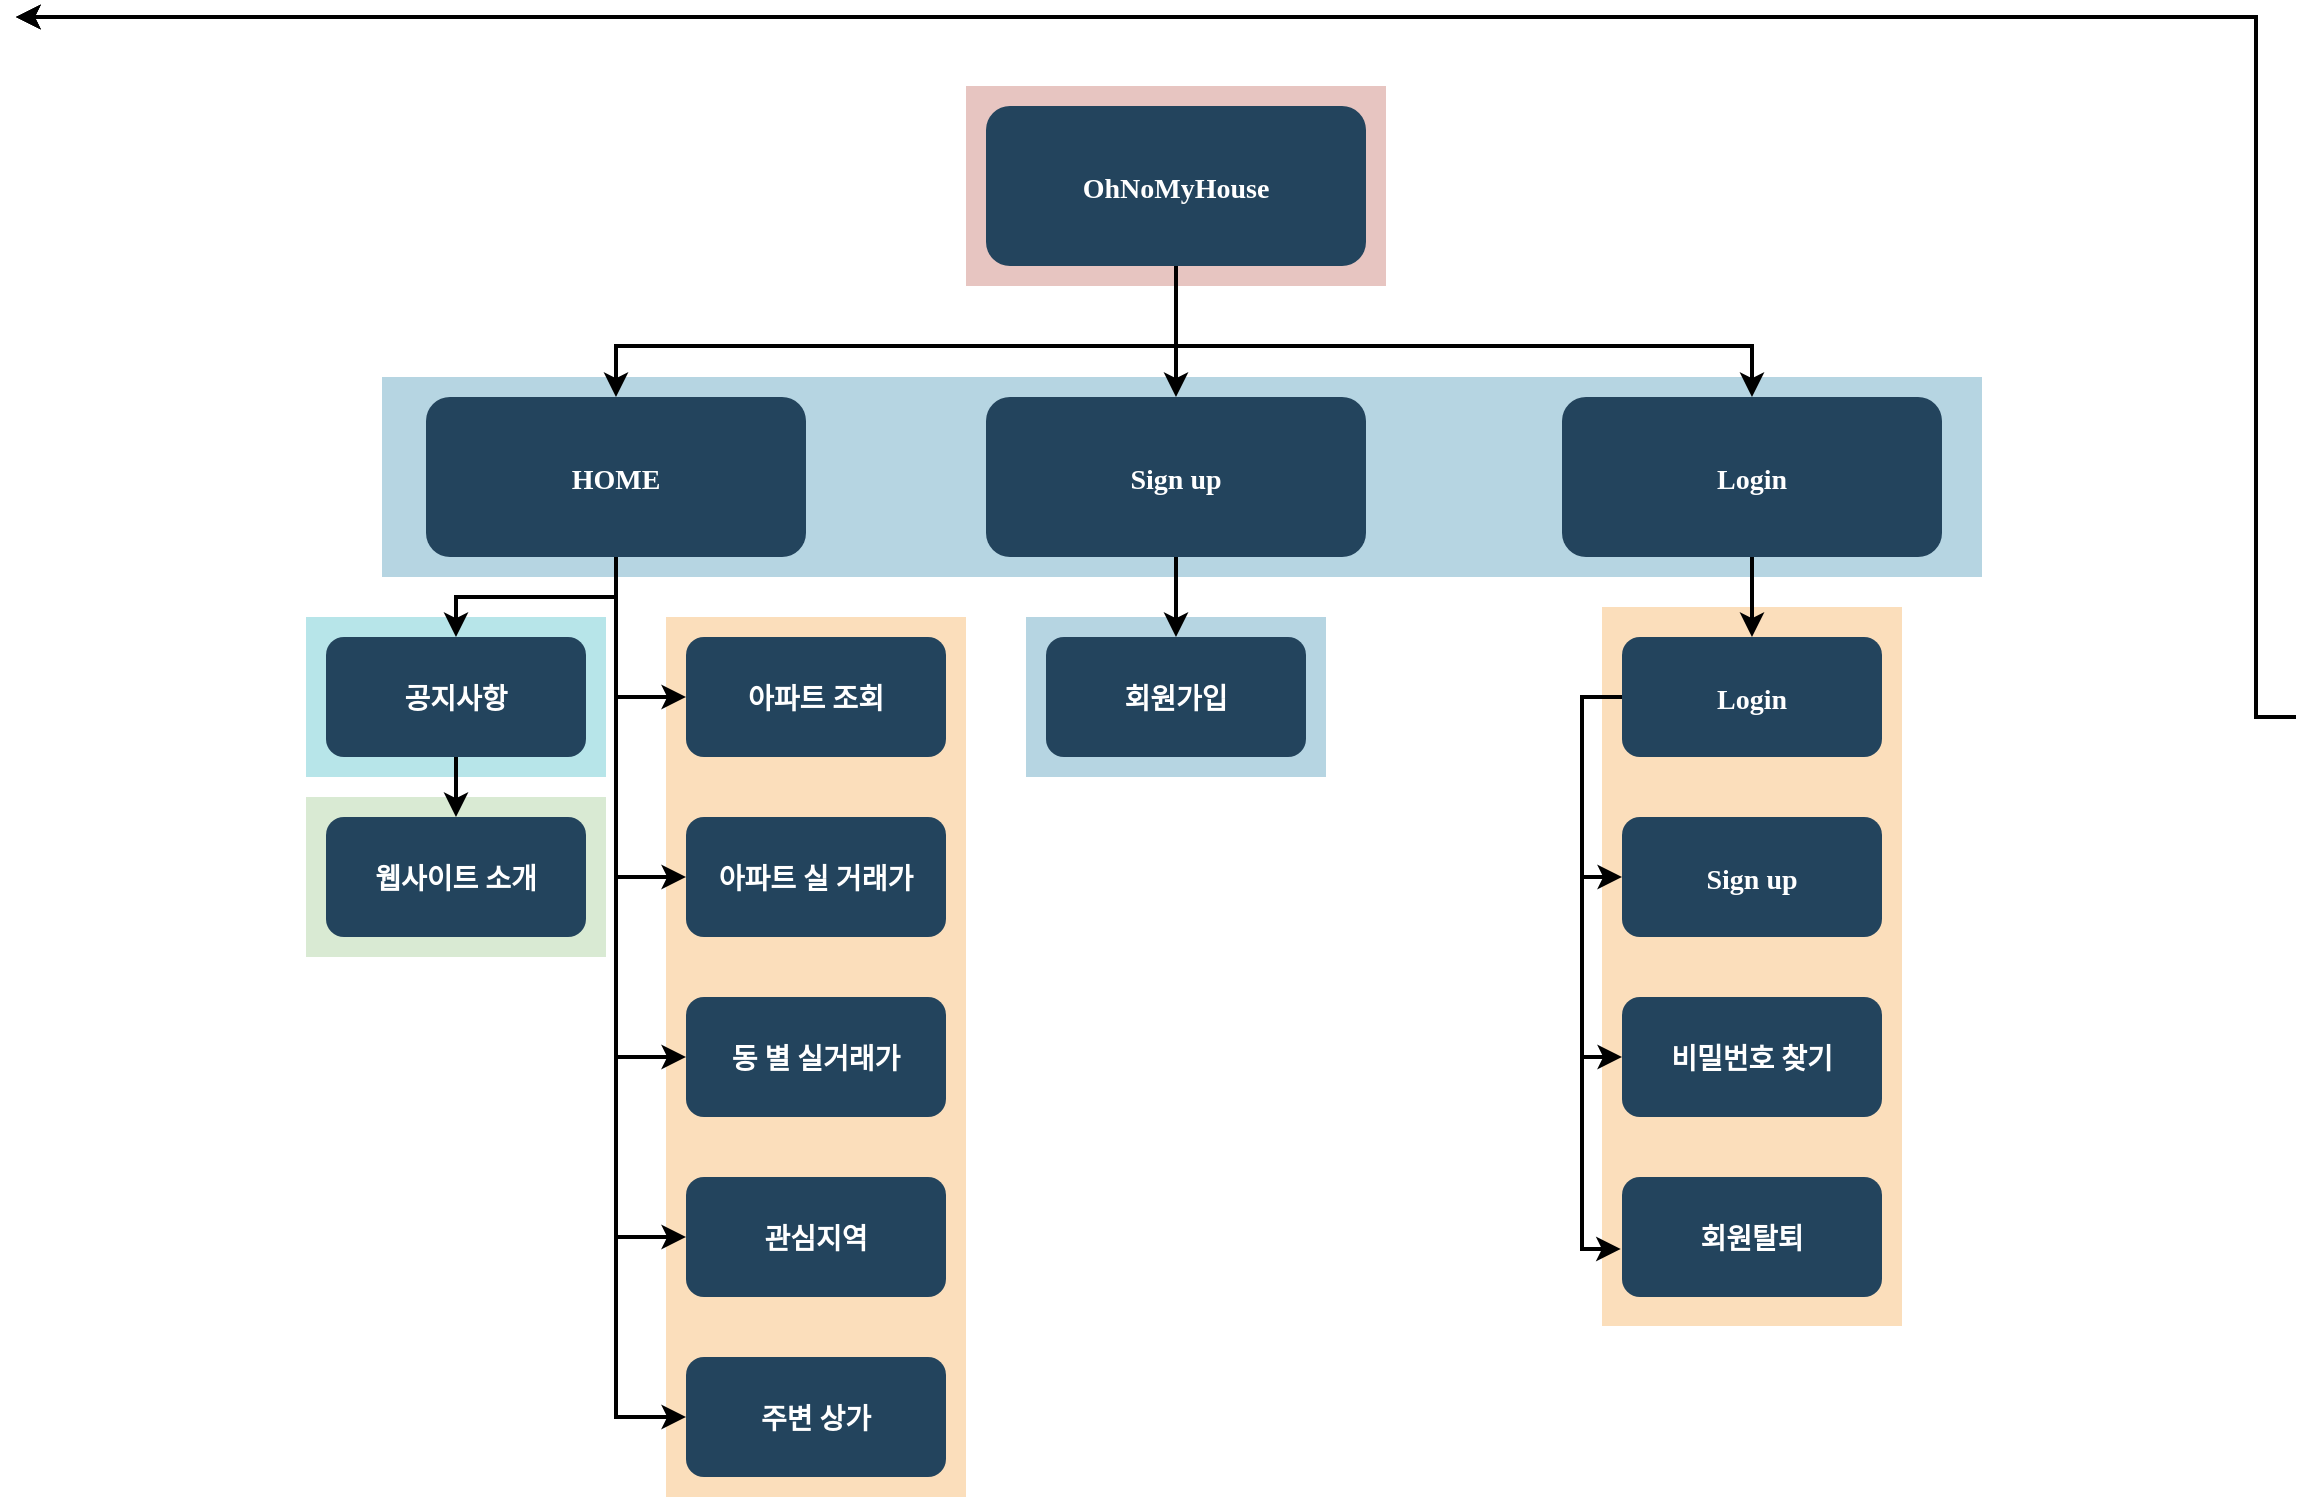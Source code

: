 <mxfile version="17.1.2" type="device"><diagram name="Page-1" id="2c0d36ab-eaac-3732-788b-9136903baeff"><mxGraphModel dx="1807" dy="1056" grid="1" gridSize="10" guides="1" tooltips="1" connect="1" arrows="1" fold="1" page="1" pageScale="1.5" pageWidth="1169" pageHeight="827" background="none" math="0" shadow="0"><root><mxCell id="0"/><mxCell id="1" parent="0"/><mxCell id="123" value="" style="fillColor=#AE4132;strokeColor=none;opacity=30;" parent="1" vertex="1"><mxGeometry x="552" y="170.0" width="210" height="100.0" as="geometry"/></mxCell><mxCell id="122" value="" style="fillColor=#10739E;strokeColor=none;opacity=30;" parent="1" vertex="1"><mxGeometry x="260" y="315.5" width="800" height="100" as="geometry"/></mxCell><mxCell id="119" value="" style="fillColor=#F2931E;strokeColor=none;opacity=30;" parent="1" vertex="1"><mxGeometry x="870" y="430.5" width="150" height="359.5" as="geometry"/></mxCell><mxCell id="118" value="" style="fillColor=#F2931E;strokeColor=none;opacity=30;" parent="1" vertex="1"><mxGeometry x="402.0" y="435.5" width="150.0" height="440.0" as="geometry"/></mxCell><mxCell id="112" value="" style="fillColor=#10739E;strokeColor=none;opacity=30;" parent="1" vertex="1"><mxGeometry x="582" y="435.5" width="150" height="80" as="geometry"/></mxCell><mxCell id="111" value="" style="fillColor=#D9EAD3;strokeColor=none" parent="1" vertex="1"><mxGeometry x="222" y="525.5" width="150" height="80" as="geometry"/></mxCell><mxCell id="108" value="" style="fillColor=#12AAB5;strokeColor=none;opacity=30;" parent="1" vertex="1"><mxGeometry x="222" y="435.5" width="150" height="80" as="geometry"/></mxCell><mxCell id="2" value="OhNoMyHouse" style="rounded=1;fillColor=#23445D;gradientColor=none;strokeColor=none;fontColor=#FFFFFF;fontStyle=1;fontFamily=Tahoma;fontSize=14" parent="1" vertex="1"><mxGeometry x="562" y="180" width="190" height="80" as="geometry"/></mxCell><mxCell id="9" value="" style="edgeStyle=elbowEdgeStyle;elbow=vertical;strokeWidth=2;rounded=0" parent="1" source="2" target="10" edge="1"><mxGeometry x="337" y="215.5" width="100" height="100" as="geometry"><mxPoint x="337" y="315.5" as="sourcePoint"/><mxPoint x="1457.0" y="335.5" as="targetPoint"/><Array as="points"><mxPoint x="945" y="300"/><mxPoint x="1040" y="300"/><mxPoint x="1050" y="298"/></Array></mxGeometry></mxCell><mxCell id="10" value="Login" style="rounded=1;fillColor=#23445D;gradientColor=none;strokeColor=none;fontColor=#FFFFFF;fontStyle=1;fontFamily=Tahoma;fontSize=14" parent="1" vertex="1"><mxGeometry x="850" y="325.5" width="190" height="80" as="geometry"/></mxCell><mxCell id="12" value="Sign up" style="rounded=1;fillColor=#23445D;gradientColor=none;strokeColor=none;fontColor=#FFFFFF;fontStyle=1;fontFamily=Tahoma;fontSize=14" parent="1" vertex="1"><mxGeometry x="562.0" y="325.5" width="190" height="80" as="geometry"/></mxCell><mxCell id="13" value="HOME" style="rounded=1;fillColor=#23445D;gradientColor=none;strokeColor=none;fontColor=#FFFFFF;fontStyle=1;fontFamily=Tahoma;fontSize=14" parent="1" vertex="1"><mxGeometry x="282" y="325.5" width="190" height="80" as="geometry"/></mxCell><mxCell id="14" value="공지사항" style="rounded=1;fillColor=#23445D;gradientColor=none;strokeColor=none;fontColor=#FFFFFF;fontStyle=1;fontFamily=Tahoma;fontSize=14" parent="1" vertex="1"><mxGeometry x="232" y="445.5" width="130" height="60" as="geometry"/></mxCell><mxCell id="15" value="웹사이트 소개" style="rounded=1;fillColor=#23445D;gradientColor=none;strokeColor=none;fontColor=#FFFFFF;fontStyle=1;fontFamily=Tahoma;fontSize=14" parent="1" vertex="1"><mxGeometry x="232" y="535.5" width="130" height="60" as="geometry"/></mxCell><mxCell id="16" value="아파트 조회" style="rounded=1;fillColor=#23445D;gradientColor=none;strokeColor=none;fontColor=#FFFFFF;fontStyle=1;fontFamily=Tahoma;fontSize=14" parent="1" vertex="1"><mxGeometry x="412" y="445.5" width="130" height="60" as="geometry"/></mxCell><mxCell id="17" value="아파트 실 거래가" style="rounded=1;fillColor=#23445D;gradientColor=none;strokeColor=none;fontColor=#FFFFFF;fontStyle=1;fontFamily=Tahoma;fontSize=14" parent="1" vertex="1"><mxGeometry x="412" y="535.5" width="130" height="60" as="geometry"/></mxCell><mxCell id="18" value="동 별 실거래가" style="rounded=1;fillColor=#23445D;gradientColor=none;strokeColor=none;fontColor=#FFFFFF;fontStyle=1;fontFamily=Tahoma;fontSize=14" parent="1" vertex="1"><mxGeometry x="412" y="625.5" width="130" height="60" as="geometry"/></mxCell><mxCell id="19" value="관심지역" style="rounded=1;fillColor=#23445D;gradientColor=none;strokeColor=none;fontColor=#FFFFFF;fontStyle=1;fontFamily=Tahoma;fontSize=14" parent="1" vertex="1"><mxGeometry x="412" y="715.5" width="130" height="60" as="geometry"/></mxCell><mxCell id="20" value="주변 상가" style="rounded=1;fillColor=#23445D;gradientColor=none;strokeColor=none;fontColor=#FFFFFF;fontStyle=1;fontFamily=Tahoma;fontSize=14" parent="1" vertex="1"><mxGeometry x="412" y="805.5" width="130" height="60" as="geometry"/></mxCell><mxCell id="33" value="회원가입" style="rounded=1;fillColor=#23445D;gradientColor=none;strokeColor=none;fontColor=#FFFFFF;fontStyle=1;fontFamily=Tahoma;fontSize=14" parent="1" vertex="1"><mxGeometry x="592" y="445.5" width="130" height="60" as="geometry"/></mxCell><mxCell id="35" value="회원탈퇴" style="rounded=1;fillColor=#23445D;gradientColor=none;strokeColor=none;fontColor=#FFFFFF;fontStyle=1;fontFamily=Tahoma;fontSize=14" parent="1" vertex="1"><mxGeometry x="880" y="715.5" width="130" height="60" as="geometry"/></mxCell><mxCell id="41" value="Login" style="rounded=1;fillColor=#23445D;gradientColor=none;strokeColor=none;fontColor=#FFFFFF;fontStyle=1;fontFamily=Tahoma;fontSize=14" parent="1" vertex="1"><mxGeometry x="880" y="445.5" width="130" height="60" as="geometry"/></mxCell><mxCell id="42" value="Sign up" style="rounded=1;fillColor=#23445D;gradientColor=none;strokeColor=none;fontColor=#FFFFFF;fontStyle=1;fontFamily=Tahoma;fontSize=14" parent="1" vertex="1"><mxGeometry x="880" y="535.5" width="130" height="60" as="geometry"/></mxCell><mxCell id="43" value="비밀번호 찾기" style="rounded=1;fillColor=#23445D;gradientColor=none;strokeColor=none;fontColor=#FFFFFF;fontStyle=1;fontFamily=Tahoma;fontSize=14" parent="1" vertex="1"><mxGeometry x="880" y="625.5" width="130" height="60" as="geometry"/></mxCell><mxCell id="59" value="" style="edgeStyle=elbowEdgeStyle;elbow=vertical;strokeWidth=2;rounded=0" parent="1" source="2" target="12" edge="1"><mxGeometry x="347" y="225.5" width="100" height="100" as="geometry"><mxPoint x="862.0" y="275.5" as="sourcePoint"/><mxPoint x="1467.0" y="345.5" as="targetPoint"/></mxGeometry></mxCell><mxCell id="61" value="" style="edgeStyle=elbowEdgeStyle;elbow=vertical;strokeWidth=2;rounded=0" parent="1" source="2" target="13" edge="1"><mxGeometry x="-23" y="135.5" width="100" height="100" as="geometry"><mxPoint x="-23" y="235.5" as="sourcePoint"/><mxPoint x="77" y="135.5" as="targetPoint"/><Array as="points"><mxPoint x="657" y="300"/></Array></mxGeometry></mxCell><mxCell id="62" value="" style="edgeStyle=elbowEdgeStyle;elbow=vertical;strokeWidth=2;rounded=0" parent="1" source="13" target="14" edge="1"><mxGeometry x="152" y="125.5" width="100" height="100" as="geometry"><mxPoint x="152" y="225.5" as="sourcePoint"/><mxPoint x="252" y="125.5" as="targetPoint"/></mxGeometry></mxCell><mxCell id="64" value="" style="edgeStyle=elbowEdgeStyle;elbow=horizontal;strokeWidth=2;rounded=0" parent="1" source="13" target="16" edge="1"><mxGeometry x="152" y="125.5" width="100" height="100" as="geometry"><mxPoint x="152" y="225.5" as="sourcePoint"/><mxPoint x="252" y="125.5" as="targetPoint"/><Array as="points"><mxPoint x="377" y="425.5"/></Array></mxGeometry></mxCell><mxCell id="65" value="" style="edgeStyle=elbowEdgeStyle;elbow=horizontal;strokeWidth=2;rounded=0" parent="1" source="13" target="17" edge="1"><mxGeometry x="152" y="125.5" width="100" height="100" as="geometry"><mxPoint x="152" y="225.5" as="sourcePoint"/><mxPoint x="252" y="125.5" as="targetPoint"/><Array as="points"><mxPoint x="377" y="465.5"/></Array></mxGeometry></mxCell><mxCell id="66" value="" style="edgeStyle=elbowEdgeStyle;elbow=horizontal;strokeWidth=2;rounded=0" parent="1" source="13" target="18" edge="1"><mxGeometry x="152" y="125.5" width="100" height="100" as="geometry"><mxPoint x="152" y="225.5" as="sourcePoint"/><mxPoint x="252" y="125.5" as="targetPoint"/><Array as="points"><mxPoint x="377" y="515.5"/></Array></mxGeometry></mxCell><mxCell id="67" value="" style="edgeStyle=elbowEdgeStyle;elbow=horizontal;strokeWidth=2;rounded=0" parent="1" source="13" target="19" edge="1"><mxGeometry x="152" y="125.5" width="100" height="100" as="geometry"><mxPoint x="152" y="225.5" as="sourcePoint"/><mxPoint x="252" y="125.5" as="targetPoint"/><Array as="points"><mxPoint x="377" y="565.5"/></Array></mxGeometry></mxCell><mxCell id="68" value="" style="edgeStyle=elbowEdgeStyle;elbow=horizontal;strokeWidth=2;rounded=0" parent="1" source="13" target="20" edge="1"><mxGeometry x="152" y="125.5" width="100" height="100" as="geometry"><mxPoint x="152" y="225.5" as="sourcePoint"/><mxPoint x="252" y="125.5" as="targetPoint"/><Array as="points"><mxPoint x="377" y="605.5"/></Array></mxGeometry></mxCell><mxCell id="82" value="" style="edgeStyle=elbowEdgeStyle;elbow=horizontal;strokeWidth=2;rounded=0" parent="1" source="41" target="42" edge="1"><mxGeometry x="-120" y="125.5" width="100" height="100" as="geometry"><mxPoint x="-120" y="225.5" as="sourcePoint"/><mxPoint x="-20" y="125.5" as="targetPoint"/><Array as="points"><mxPoint x="860" y="525.5"/></Array></mxGeometry></mxCell><mxCell id="83" value="" style="edgeStyle=elbowEdgeStyle;elbow=horizontal;strokeWidth=2;rounded=0" parent="1" source="41" target="43" edge="1"><mxGeometry x="-120" y="125.5" width="100" height="100" as="geometry"><mxPoint x="-120" y="225.5" as="sourcePoint"/><mxPoint x="-20" y="125.5" as="targetPoint"/><Array as="points"><mxPoint x="860" y="575.5"/></Array></mxGeometry></mxCell><mxCell id="84" value="" style="edgeStyle=elbowEdgeStyle;elbow=horizontal;strokeWidth=2;rounded=0" parent="1" target="45" edge="1"><mxGeometry x="-23" y="135.5" width="100" height="100" as="geometry"><mxPoint x="1217.0" y="485.5" as="sourcePoint"/><mxPoint x="77" y="135.5" as="targetPoint"/><Array as="points"><mxPoint x="1197" y="545.5"/></Array></mxGeometry></mxCell><mxCell id="85" value="" style="edgeStyle=elbowEdgeStyle;elbow=horizontal;strokeWidth=2;rounded=0" parent="1" target="46" edge="1"><mxGeometry x="-23" y="135.5" width="100" height="100" as="geometry"><mxPoint x="1217.0" y="485.5" as="sourcePoint"/><mxPoint x="77" y="135.5" as="targetPoint"/><Array as="points"><mxPoint x="1197" y="575.5"/></Array></mxGeometry></mxCell><mxCell id="86" value="" style="edgeStyle=elbowEdgeStyle;elbow=horizontal;strokeWidth=2;rounded=0" parent="1" target="47" edge="1"><mxGeometry x="-23" y="135.5" width="100" height="100" as="geometry"><mxPoint x="1217.0" y="485.5" as="sourcePoint"/><mxPoint x="77" y="135.5" as="targetPoint"/><Array as="points"><mxPoint x="1197" y="625.5"/></Array></mxGeometry></mxCell><mxCell id="101" value="" style="edgeStyle=elbowEdgeStyle;elbow=vertical;strokeWidth=2;rounded=0" parent="1" source="12" edge="1"><mxGeometry x="-23" y="125.5" width="100" height="100" as="geometry"><mxPoint x="-23" y="225.5" as="sourcePoint"/><mxPoint x="657" y="445.5" as="targetPoint"/></mxGeometry></mxCell><mxCell id="103" value="" style="edgeStyle=elbowEdgeStyle;elbow=vertical;strokeWidth=2;rounded=0" parent="1" source="10" target="41" edge="1"><mxGeometry x="-120" y="125.5" width="100" height="100" as="geometry"><mxPoint x="-120" y="225.5" as="sourcePoint"/><mxPoint x="-20" y="125.5" as="targetPoint"/></mxGeometry></mxCell><mxCell id="107" value="" style="edgeStyle=elbowEdgeStyle;elbow=vertical;rounded=0;strokeWidth=2" parent="1" source="14" target="15" edge="1"><mxGeometry x="152" y="125.5" width="100" height="100" as="geometry"><mxPoint x="152" y="225.5" as="sourcePoint"/><mxPoint x="252" y="125.5" as="targetPoint"/></mxGeometry></mxCell><mxCell id="xWQ2-C2ZHjaOsPKY2iYR-123" value="" style="edgeStyle=elbowEdgeStyle;elbow=horizontal;strokeWidth=2;rounded=0;entryX=-0.005;entryY=0.6;entryDx=0;entryDy=0;entryPerimeter=0;" edge="1" parent="1" target="35"><mxGeometry x="-120" y="125.5" width="100" height="100" as="geometry"><mxPoint x="880" y="475.5" as="sourcePoint"/><mxPoint x="880" y="655.5" as="targetPoint"/><Array as="points"><mxPoint x="860" y="575.5"/></Array></mxGeometry></mxCell></root></mxGraphModel></diagram></mxfile>